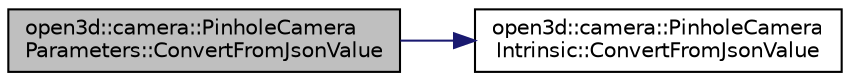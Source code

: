 digraph "open3d::camera::PinholeCameraParameters::ConvertFromJsonValue"
{
 // INTERACTIVE_SVG=YES
 // LATEX_PDF_SIZE
  bgcolor="transparent";
  edge [fontname="Helvetica",fontsize="10",labelfontname="Helvetica",labelfontsize="10"];
  node [fontname="Helvetica",fontsize="10",shape=record];
  rankdir="LR";
  Node4 [label="open3d::camera::PinholeCamera\lParameters::ConvertFromJsonValue",height=0.2,width=0.4,color="black", fillcolor="grey75", style="filled", fontcolor="black",tooltip=" "];
  Node4 -> Node5 [color="midnightblue",fontsize="10",style="solid",fontname="Helvetica"];
  Node5 [label="open3d::camera::PinholeCamera\lIntrinsic::ConvertFromJsonValue",height=0.2,width=0.4,color="black",URL="$classopen3d_1_1camera_1_1_pinhole_camera_intrinsic.html#a0b9d6853df2fd01aa3e9397c4d4c55a0",tooltip=" "];
}
